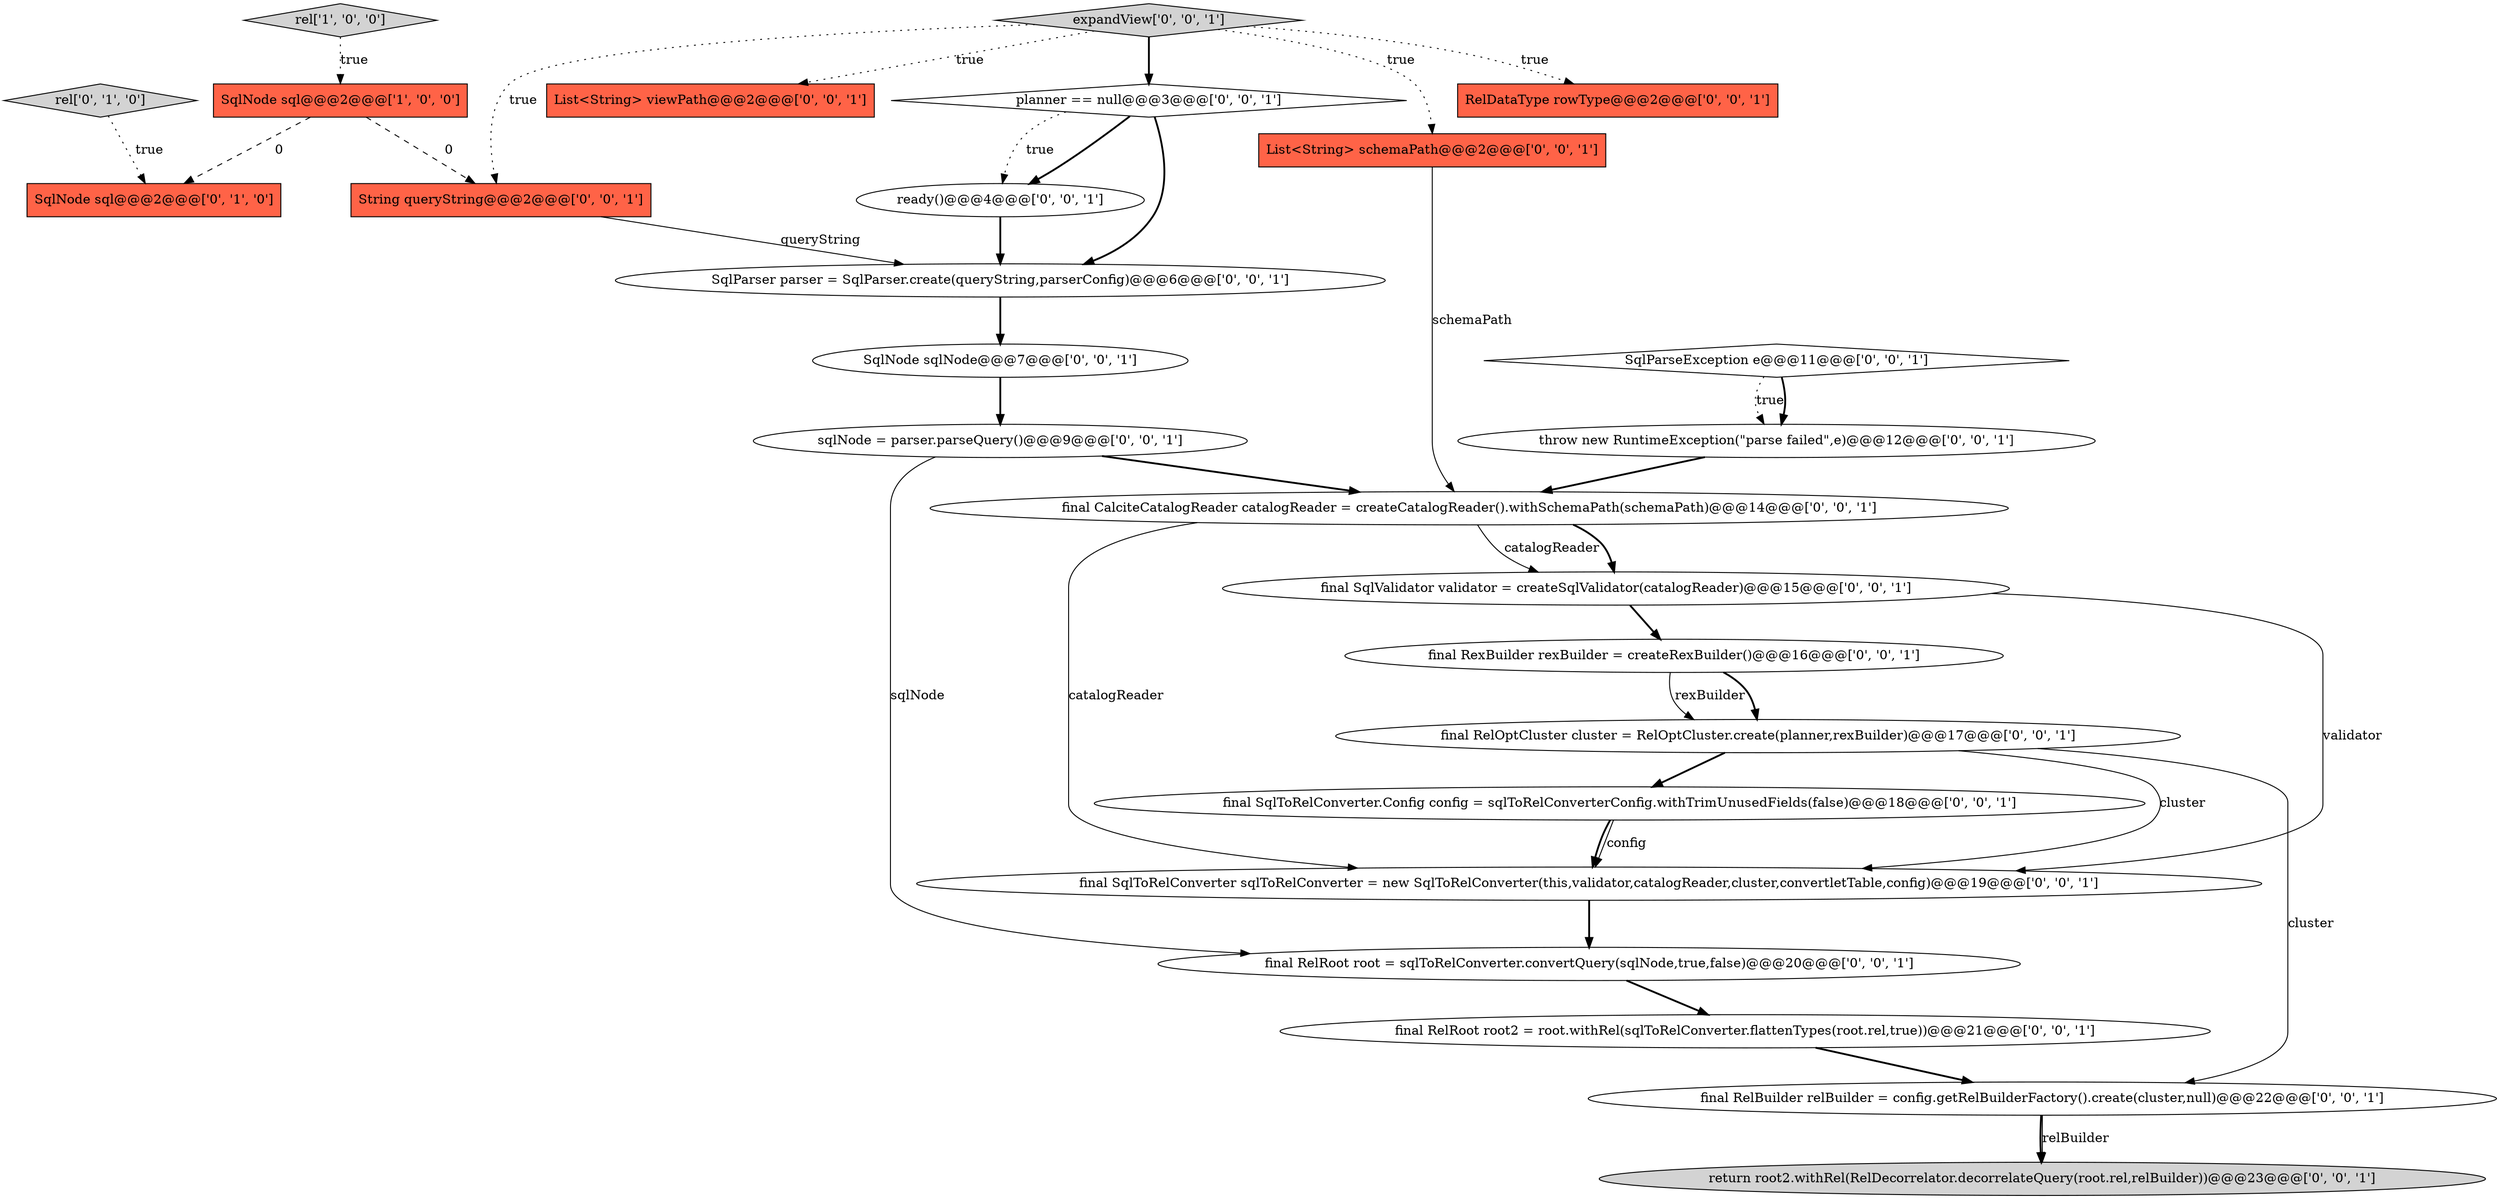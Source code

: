 digraph {
12 [style = filled, label = "List<String> schemaPath@@@2@@@['0', '0', '1']", fillcolor = tomato, shape = box image = "AAA0AAABBB3BBB"];
5 [style = filled, label = "sqlNode = parser.parseQuery()@@@9@@@['0', '0', '1']", fillcolor = white, shape = ellipse image = "AAA0AAABBB3BBB"];
9 [style = filled, label = "final RexBuilder rexBuilder = createRexBuilder()@@@16@@@['0', '0', '1']", fillcolor = white, shape = ellipse image = "AAA0AAABBB3BBB"];
25 [style = filled, label = "return root2.withRel(RelDecorrelator.decorrelateQuery(root.rel,relBuilder))@@@23@@@['0', '0', '1']", fillcolor = lightgray, shape = ellipse image = "AAA0AAABBB3BBB"];
24 [style = filled, label = "final SqlToRelConverter sqlToRelConverter = new SqlToRelConverter(this,validator,catalogReader,cluster,convertletTable,config)@@@19@@@['0', '0', '1']", fillcolor = white, shape = ellipse image = "AAA0AAABBB3BBB"];
14 [style = filled, label = "final CalciteCatalogReader catalogReader = createCatalogReader().withSchemaPath(schemaPath)@@@14@@@['0', '0', '1']", fillcolor = white, shape = ellipse image = "AAA0AAABBB3BBB"];
17 [style = filled, label = "ready()@@@4@@@['0', '0', '1']", fillcolor = white, shape = ellipse image = "AAA0AAABBB3BBB"];
7 [style = filled, label = "final SqlToRelConverter.Config config = sqlToRelConverterConfig.withTrimUnusedFields(false)@@@18@@@['0', '0', '1']", fillcolor = white, shape = ellipse image = "AAA0AAABBB3BBB"];
23 [style = filled, label = "final RelBuilder relBuilder = config.getRelBuilderFactory().create(cluster,null)@@@22@@@['0', '0', '1']", fillcolor = white, shape = ellipse image = "AAA0AAABBB3BBB"];
3 [style = filled, label = "rel['0', '1', '0']", fillcolor = lightgray, shape = diamond image = "AAA0AAABBB2BBB"];
22 [style = filled, label = "String queryString@@@2@@@['0', '0', '1']", fillcolor = tomato, shape = box image = "AAA0AAABBB3BBB"];
8 [style = filled, label = "throw new RuntimeException(\"parse failed\",e)@@@12@@@['0', '0', '1']", fillcolor = white, shape = ellipse image = "AAA0AAABBB3BBB"];
21 [style = filled, label = "SqlNode sqlNode@@@7@@@['0', '0', '1']", fillcolor = white, shape = ellipse image = "AAA0AAABBB3BBB"];
11 [style = filled, label = "RelDataType rowType@@@2@@@['0', '0', '1']", fillcolor = tomato, shape = box image = "AAA0AAABBB3BBB"];
16 [style = filled, label = "final RelRoot root2 = root.withRel(sqlToRelConverter.flattenTypes(root.rel,true))@@@21@@@['0', '0', '1']", fillcolor = white, shape = ellipse image = "AAA0AAABBB3BBB"];
18 [style = filled, label = "planner == null@@@3@@@['0', '0', '1']", fillcolor = white, shape = diamond image = "AAA0AAABBB3BBB"];
19 [style = filled, label = "final RelOptCluster cluster = RelOptCluster.create(planner,rexBuilder)@@@17@@@['0', '0', '1']", fillcolor = white, shape = ellipse image = "AAA0AAABBB3BBB"];
0 [style = filled, label = "rel['1', '0', '0']", fillcolor = lightgray, shape = diamond image = "AAA0AAABBB1BBB"];
15 [style = filled, label = "final SqlValidator validator = createSqlValidator(catalogReader)@@@15@@@['0', '0', '1']", fillcolor = white, shape = ellipse image = "AAA0AAABBB3BBB"];
6 [style = filled, label = "expandView['0', '0', '1']", fillcolor = lightgray, shape = diamond image = "AAA0AAABBB3BBB"];
2 [style = filled, label = "SqlNode sql@@@2@@@['0', '1', '0']", fillcolor = tomato, shape = box image = "AAA1AAABBB2BBB"];
1 [style = filled, label = "SqlNode sql@@@2@@@['1', '0', '0']", fillcolor = tomato, shape = box image = "AAA1AAABBB1BBB"];
4 [style = filled, label = "List<String> viewPath@@@2@@@['0', '0', '1']", fillcolor = tomato, shape = box image = "AAA0AAABBB3BBB"];
20 [style = filled, label = "SqlParser parser = SqlParser.create(queryString,parserConfig)@@@6@@@['0', '0', '1']", fillcolor = white, shape = ellipse image = "AAA0AAABBB3BBB"];
10 [style = filled, label = "final RelRoot root = sqlToRelConverter.convertQuery(sqlNode,true,false)@@@20@@@['0', '0', '1']", fillcolor = white, shape = ellipse image = "AAA0AAABBB3BBB"];
13 [style = filled, label = "SqlParseException e@@@11@@@['0', '0', '1']", fillcolor = white, shape = diamond image = "AAA0AAABBB3BBB"];
24->10 [style = bold, label=""];
23->25 [style = bold, label=""];
14->24 [style = solid, label="catalogReader"];
6->18 [style = bold, label=""];
18->17 [style = bold, label=""];
8->14 [style = bold, label=""];
14->15 [style = solid, label="catalogReader"];
9->19 [style = solid, label="rexBuilder"];
6->22 [style = dotted, label="true"];
5->14 [style = bold, label=""];
16->23 [style = bold, label=""];
19->23 [style = solid, label="cluster"];
1->22 [style = dashed, label="0"];
20->21 [style = bold, label=""];
21->5 [style = bold, label=""];
18->20 [style = bold, label=""];
7->24 [style = bold, label=""];
6->4 [style = dotted, label="true"];
10->16 [style = bold, label=""];
13->8 [style = dotted, label="true"];
15->9 [style = bold, label=""];
23->25 [style = solid, label="relBuilder"];
9->19 [style = bold, label=""];
14->15 [style = bold, label=""];
15->24 [style = solid, label="validator"];
18->17 [style = dotted, label="true"];
6->12 [style = dotted, label="true"];
6->11 [style = dotted, label="true"];
1->2 [style = dashed, label="0"];
13->8 [style = bold, label=""];
5->10 [style = solid, label="sqlNode"];
19->24 [style = solid, label="cluster"];
19->7 [style = bold, label=""];
12->14 [style = solid, label="schemaPath"];
7->24 [style = solid, label="config"];
22->20 [style = solid, label="queryString"];
3->2 [style = dotted, label="true"];
0->1 [style = dotted, label="true"];
17->20 [style = bold, label=""];
}
